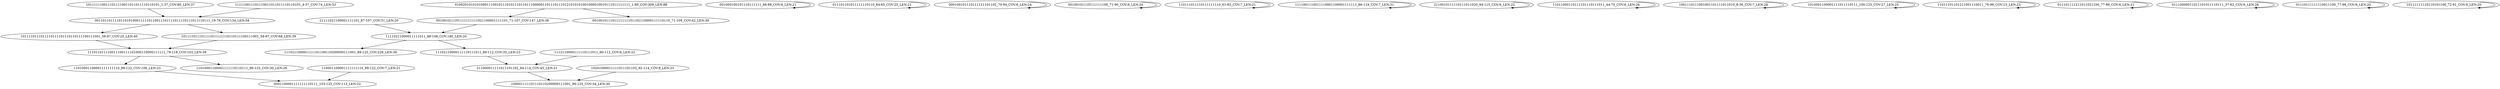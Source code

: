 digraph G {
    "1011111100111011110011011011110110101_1-37_COV:80_LEN:37" -> "0011011011110110101000111110110011101111011110111011110111_19-76_COV:134_LEN:58";
    "21111021100001111101_87-107_COV:31_LEN:20" -> "11110211000011111011_88-108_COV:180_LEN:20";
    "001000100101110111111_66-88_COV:6_LEN:21" -> "001000100101110111111_66-88_COV:6_LEN:21";
    "11110211000011111011_88-108_COV:180_LEN:20" -> "111021100001111101100110200000111001_89-125_COV:226_LEN:36";
    "11110211000011111011_88-108_COV:180_LEN:20" -> "11102110000111110111011_89-112_COV:35_LEN:23";
    "011101101011111110110_64-85_COV:25_LEN:21" -> "011101101011111110110_64-85_COV:25_LEN:21";
    "110001100001111111110_99-122_COV:7_LEN:21" -> "0001100001111111110111_103-125_COV:113_LEN:22";
    "000100101110111121101102_70-94_COV:6_LEN:24" -> "000100101110111121101102_70-94_COV:6_LEN:24";
    "00100101110111111100_71-90_COV:6_LEN:20" -> "00100101110111111100_71-90_COV:6_LEN:20";
    "110111011110111111110_61-82_COV:7_LEN:21" -> "110111011110111111110_61-82_COV:7_LEN:21";
    "1111001110011110001100001111111_86-119_COV:7_LEN:31" -> "1111001110011110001100001111111_86-119_COV:7_LEN:31";
    "11010001100001111111110_99-122_COV:106_LEN:23" -> "0001100001111111110111_103-125_COV:113_LEN:22";
    "2110010111110111011020_94-115_COV:6_LEN:22" -> "2110010111110111011020_94-115_COV:6_LEN:22";
    "001001011101111111111021100001111101_71-107_COV:147_LEN:36" -> "11110211000011111011_88-108_COV:180_LEN:20";
    "11011000110111101110111011_44-70_COV:6_LEN:26" -> "11011000110111101110111011_44-70_COV:6_LEN:26";
    "11102110000111110111011_89-112_COV:35_LEN:23" -> "211000011111011101102_94-114_COV:45_LEN:21";
    "111110011101110011011011110110101_4-37_COV:74_LEN:33" -> "0011011011110110101000111110110011101111011110111011110111_19-76_COV:134_LEN:58";
    "1001110111001001101111011010_8-36_COV:7_LEN:28" -> "1001110111001001101111011010_8-36_COV:7_LEN:28";
    "1010001100001111011110111_100-125_COV:27_LEN:25" -> "1010001100001111011110111_100-125_COV:27_LEN:25";
    "0011011011110110101000111110110011101111011110111011110111_19-76_COV:134_LEN:58" -> "1011110111011110111101110110111100111001_58-97_COV:25_LEN:40";
    "0011011011110110101000111110110011101111011110111011110111_19-76_COV:134_LEN:58" -> "101111011101111011111110110111100111001_58-97_COV:68_LEN:39";
    "211000011111011101102_94-114_COV:45_LEN:21" -> "100001111101110110200000111001_96-125_COV:54_LEN:30";
    "111011011110011100111101000110000111111_79-118_COV:103_LEN:39" -> "11010001100001111111110_99-122_COV:106_LEN:23";
    "111011011110011100111101000110000111111_79-118_COV:103_LEN:39" -> "11010001100001111110110111_99-125_COV:30_LEN:26";
    "11011101101211001110011_76-98_COV:15_LEN:23" -> "11011101101211001110011_76-98_COV:15_LEN:23";
    "1011110111011110111101110110111100111001_58-97_COV:25_LEN:40" -> "111011011110011100111101000110000111111_79-118_COV:103_LEN:39";
    "011101111211011021100_77-98_COV:6_LEN:21" -> "011101111211011021100_77-98_COV:6_LEN:21";
    "01110000011011101011110111_37-62_COV:6_LEN:26" -> "01110000011011101011110111_37-62_COV:6_LEN:26";
    "0100201010101000111001011101011101101110000011011101110121010101001000010010111011111111_1-89_COV:309_LEN:88" -> "001001011101111111101102110000111110110_71-109_COV:42_LEN:39";
    "0100201010101000111001011101011101101110000011011101110121010101001000010010111011111111_1-89_COV:309_LEN:88" -> "001001011101111111111021100001111101_71-107_COV:147_LEN:36";
    "1112110000111110111011_90-112_COV:6_LEN:22" -> "211000011111011101102_94-114_COV:45_LEN:21";
    "01110111111110011100_77-96_COV:6_LEN:20" -> "01110111111110011100_77-96_COV:6_LEN:20";
    "101111011101111011111110110111100111001_58-97_COV:68_LEN:39" -> "111011011110011100111101000110000111111_79-118_COV:103_LEN:39";
    "10111111110110101100_72-91_COV:6_LEN:20" -> "10111111110110101100_72-91_COV:6_LEN:20";
    "10201000011111011101102_92-114_COV:8_LEN:23" -> "100001111101110110200000111001_96-125_COV:54_LEN:30";
}
